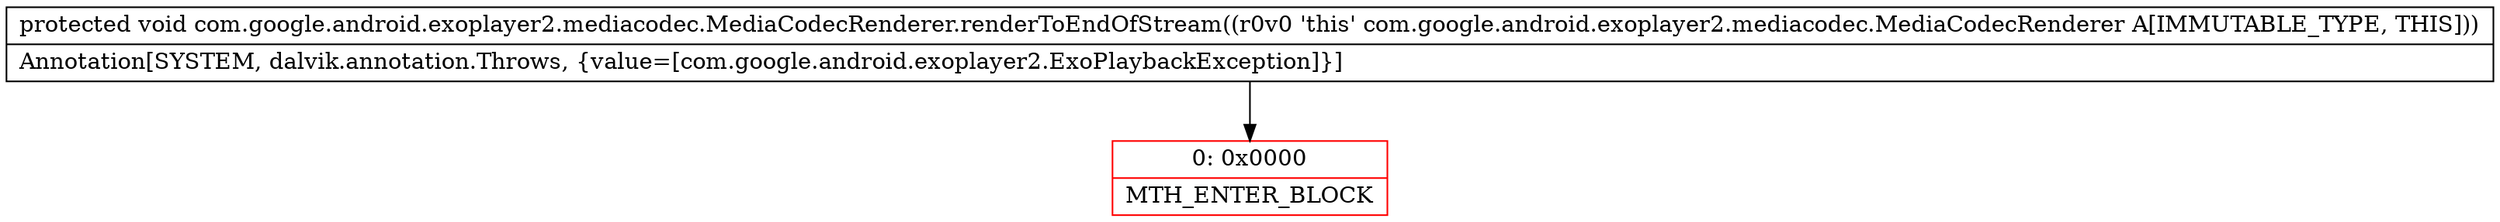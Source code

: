 digraph "CFG forcom.google.android.exoplayer2.mediacodec.MediaCodecRenderer.renderToEndOfStream()V" {
subgraph cluster_Region_1674859856 {
label = "R(0)";
node [shape=record,color=blue];
}
Node_0 [shape=record,color=red,label="{0\:\ 0x0000|MTH_ENTER_BLOCK\l}"];
MethodNode[shape=record,label="{protected void com.google.android.exoplayer2.mediacodec.MediaCodecRenderer.renderToEndOfStream((r0v0 'this' com.google.android.exoplayer2.mediacodec.MediaCodecRenderer A[IMMUTABLE_TYPE, THIS]))  | Annotation[SYSTEM, dalvik.annotation.Throws, \{value=[com.google.android.exoplayer2.ExoPlaybackException]\}]\l}"];
MethodNode -> Node_0;
}

